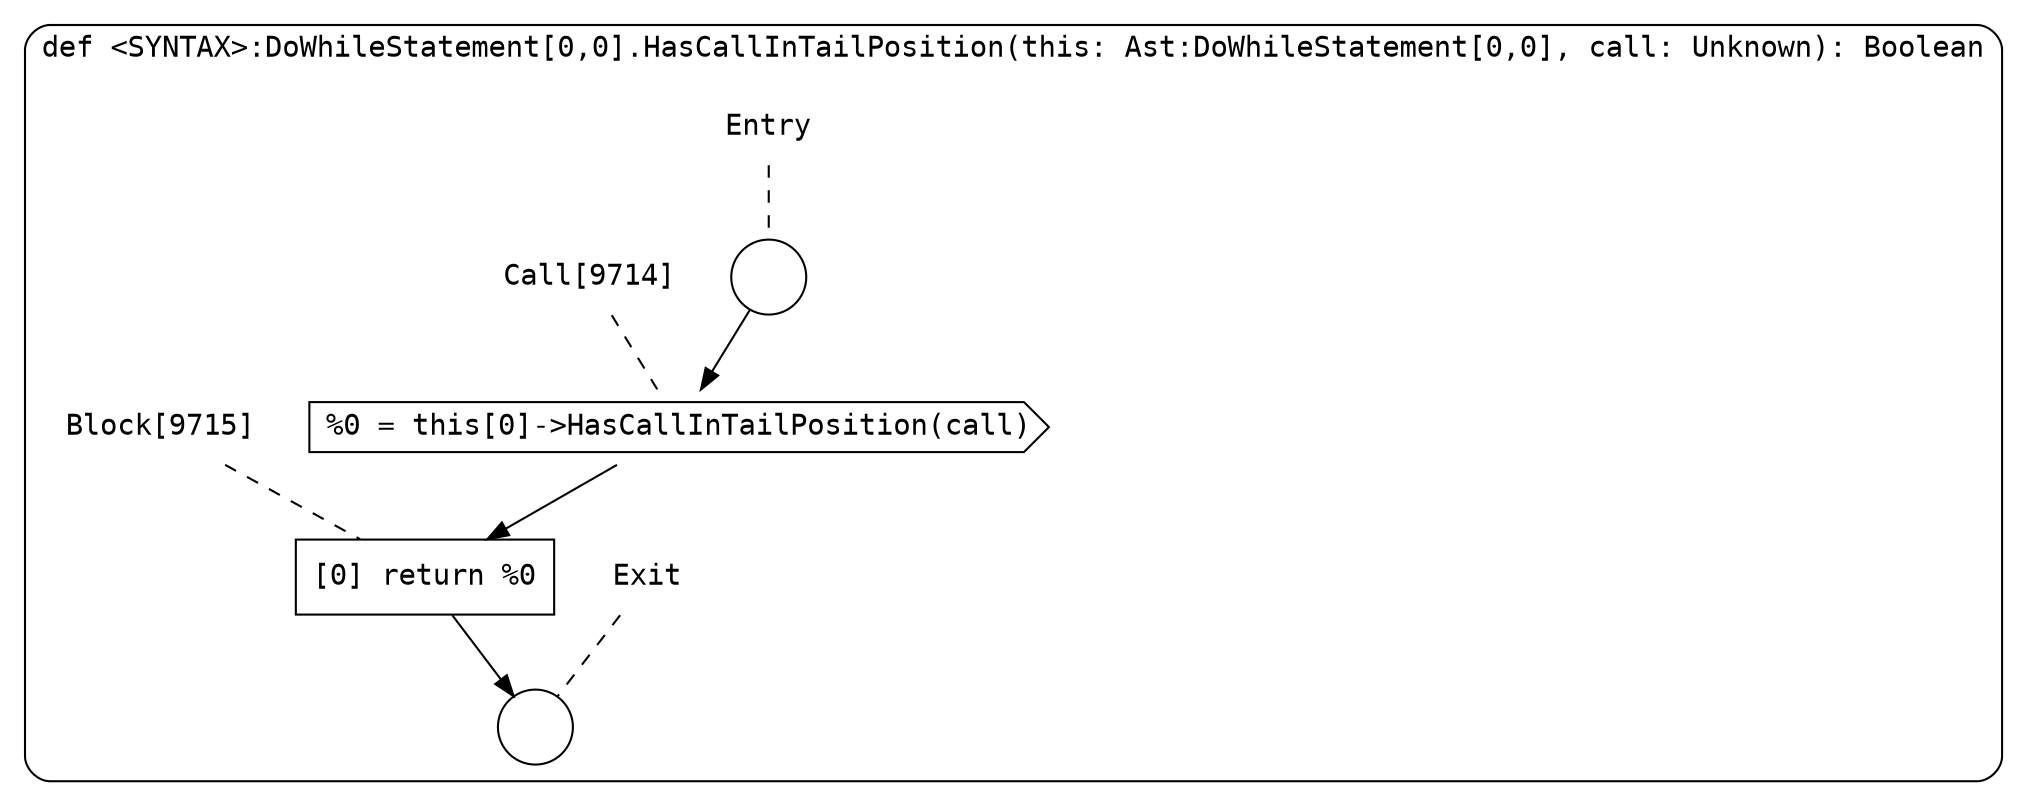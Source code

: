 digraph {
  graph [fontname = "Consolas"]
  node [fontname = "Consolas"]
  edge [fontname = "Consolas"]
  subgraph cluster1739 {
    label = "def <SYNTAX>:DoWhileStatement[0,0].HasCallInTailPosition(this: Ast:DoWhileStatement[0,0], call: Unknown): Boolean"
    style = rounded
    cluster1739_entry_name [shape=none, label=<<font color="black">Entry</font>>]
    cluster1739_entry_name -> cluster1739_entry [arrowhead=none, color="black", style=dashed]
    cluster1739_entry [shape=circle label=" " color="black" fillcolor="white" style=filled]
    cluster1739_entry -> node9714 [color="black"]
    cluster1739_exit_name [shape=none, label=<<font color="black">Exit</font>>]
    cluster1739_exit_name -> cluster1739_exit [arrowhead=none, color="black", style=dashed]
    cluster1739_exit [shape=circle label=" " color="black" fillcolor="white" style=filled]
    node9714_name [shape=none, label=<<font color="black">Call[9714]</font>>]
    node9714_name -> node9714 [arrowhead=none, color="black", style=dashed]
    node9714 [shape=cds, label=<<font color="black">%0 = this[0]-&gt;HasCallInTailPosition(call)</font>> color="black" fillcolor="white", style=filled]
    node9714 -> node9715 [color="black"]
    node9715_name [shape=none, label=<<font color="black">Block[9715]</font>>]
    node9715_name -> node9715 [arrowhead=none, color="black", style=dashed]
    node9715 [shape=box, label=<<font color="black">[0] return %0<BR ALIGN="LEFT"/></font>> color="black" fillcolor="white", style=filled]
    node9715 -> cluster1739_exit [color="black"]
  }
}